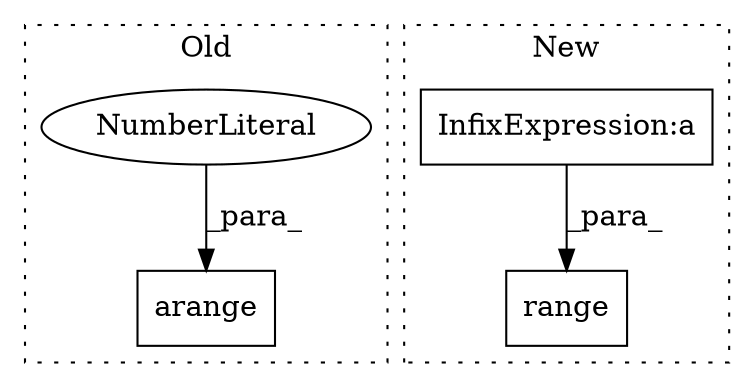 digraph G {
subgraph cluster0 {
1 [label="arange" a="32" s="6668,6683" l="7,1" shape="box"];
3 [label="NumberLiteral" a="34" s="6675" l="1" shape="ellipse"];
label = "Old";
style="dotted";
}
subgraph cluster1 {
2 [label="range" a="32" s="6820,6842" l="6,1" shape="box"];
4 [label="InfixExpression:a" a="27" s="6701" l="3" shape="box"];
label = "New";
style="dotted";
}
3 -> 1 [label="_para_"];
4 -> 2 [label="_para_"];
}